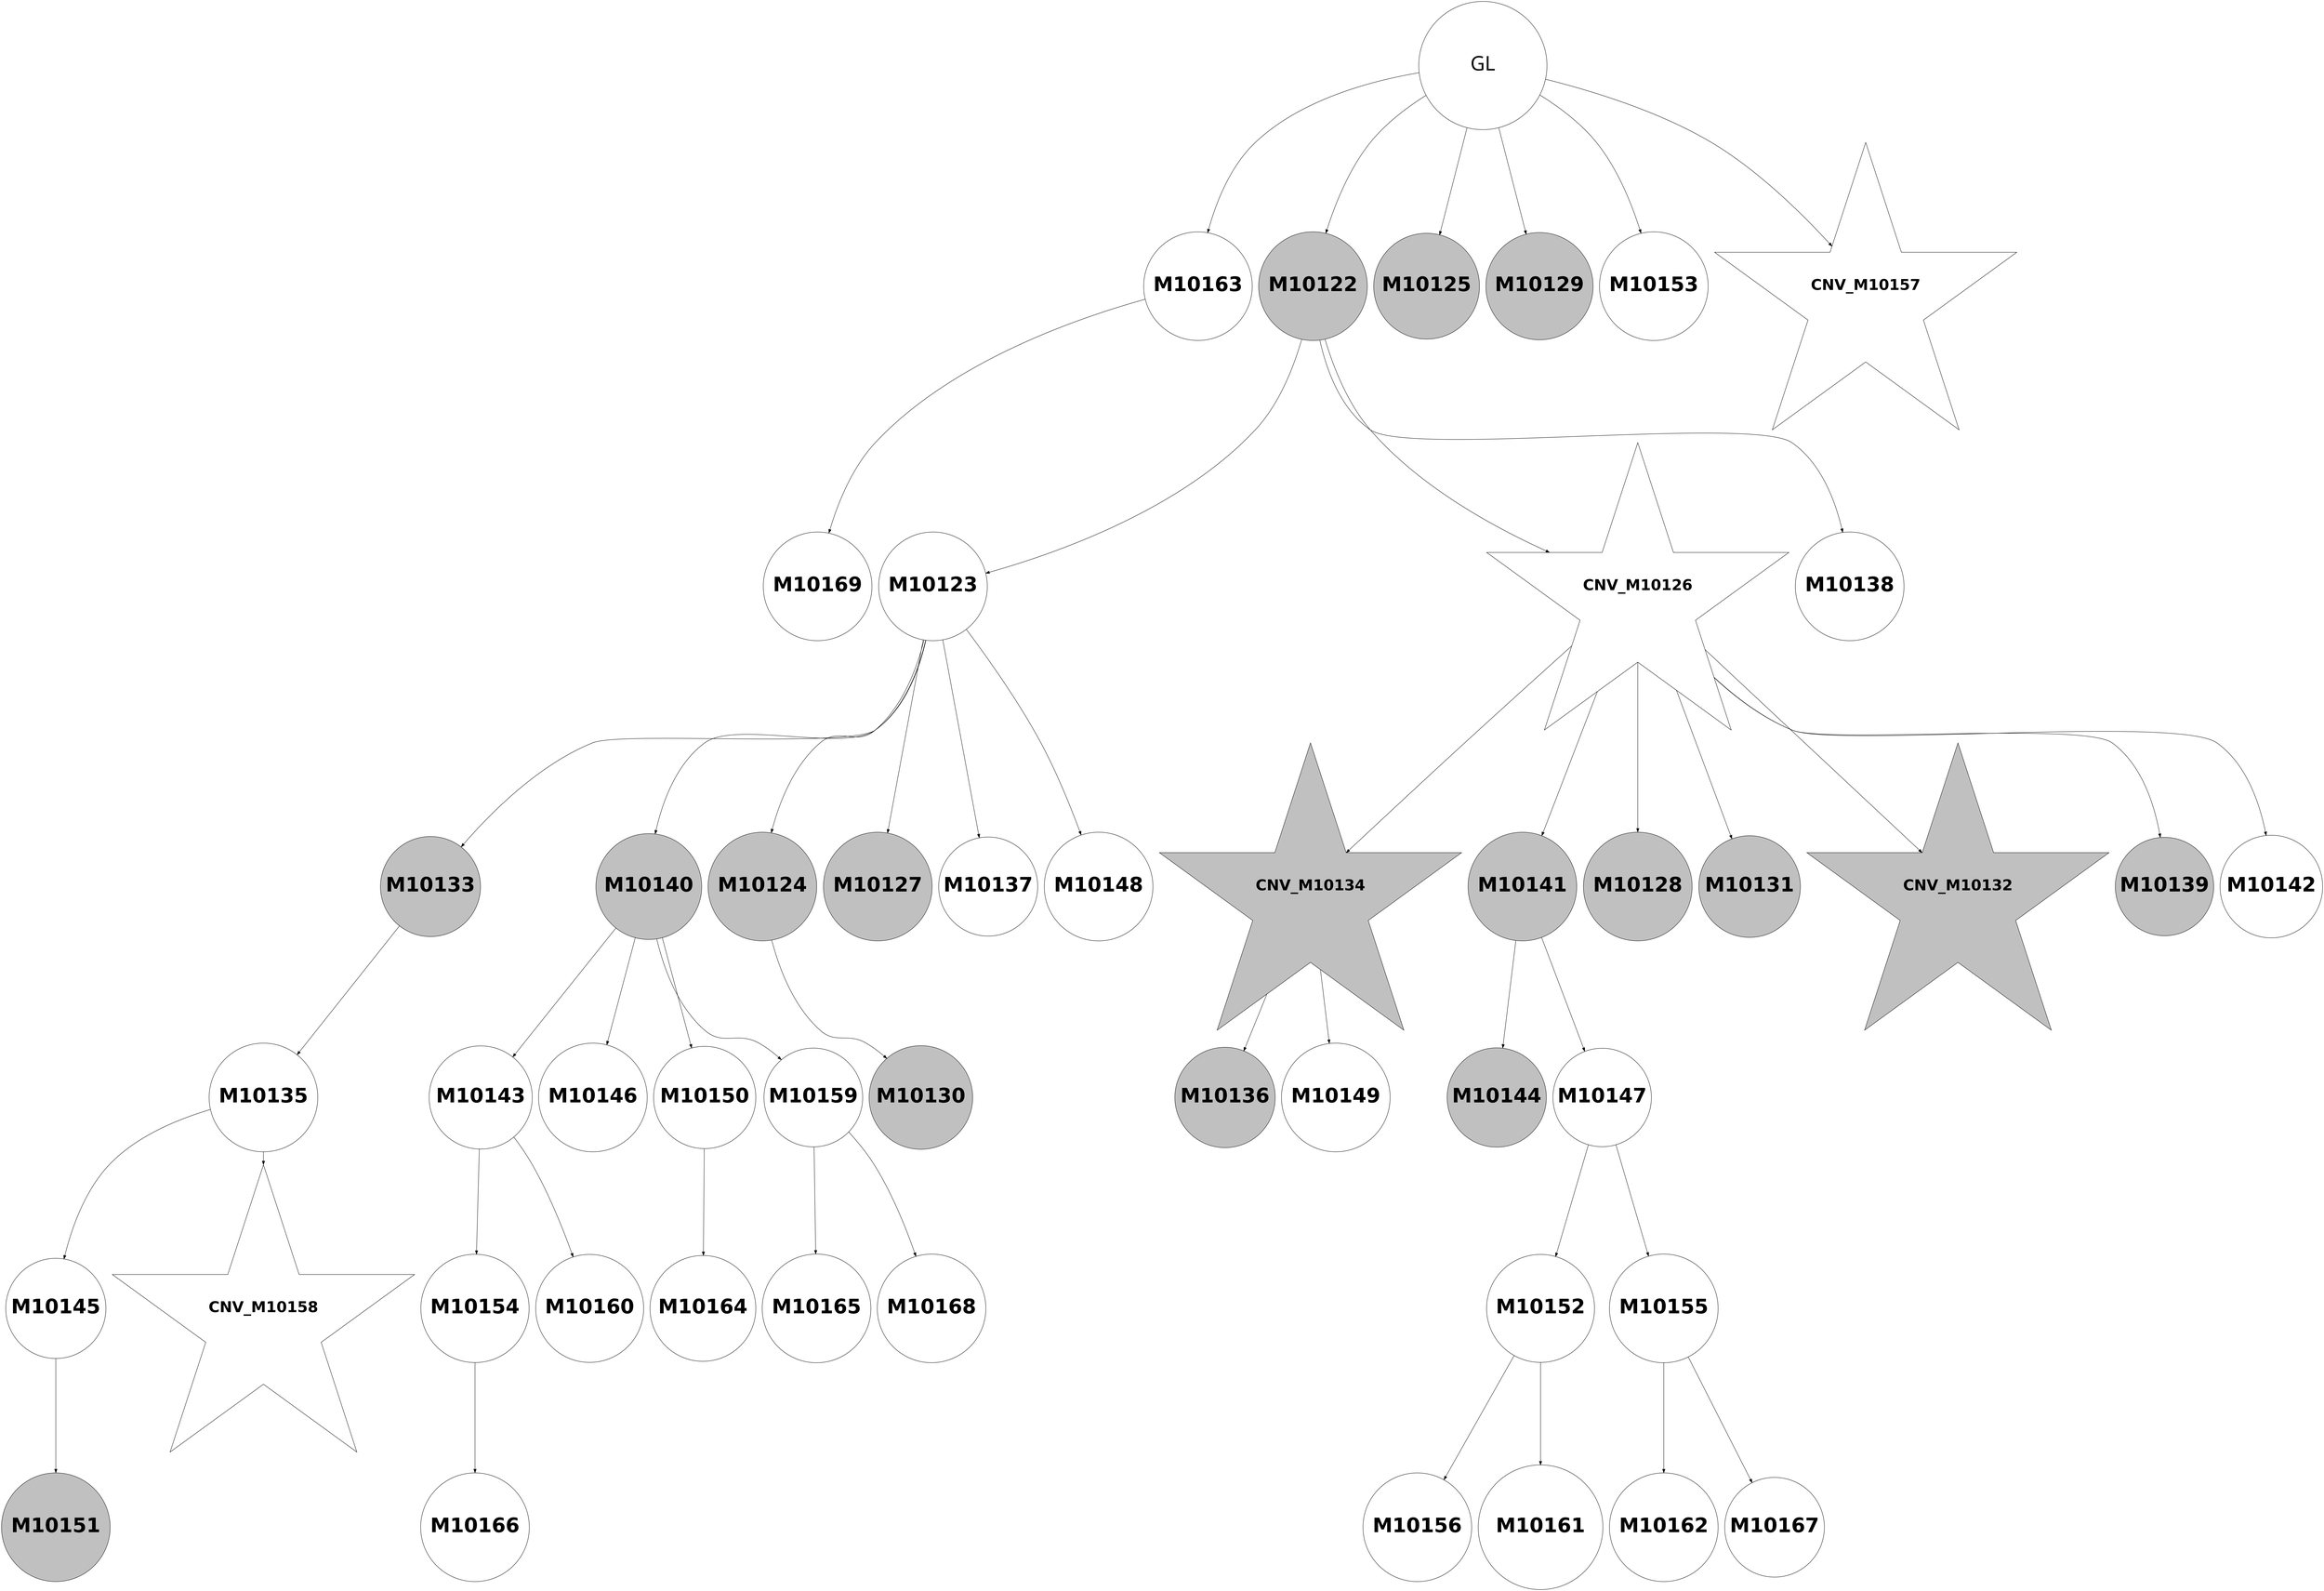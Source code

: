 digraph G { 
10208 -> 10214;
10178 -> 10180;
10179 -> 10181;
10179 -> 10194;
10180 -> 10190;
10180 -> 10203;
10185 -> 10188;
10185 -> 10191;
10185 -> 10195;
10185 -> 10204;
10186 -> 10189;
10186 -> 10192;
10188 -> 10199;
10188 -> 10205;
10190 -> 10196;
10192 -> 10197;
10192 -> 10200;
10195 -> 10209;
10197 -> 10201;
10197 -> 10206;
10166 -> 10167;
10166 -> 10170;
10166 -> 10174;
10166 -> 10198;
10166 -> 10202;
10166 -> 10208;
10167 -> 10168;
10167 -> 10171;
10167 -> 10183;
10199 -> 10211;
10168 -> 10169;
10168 -> 10172;
10168 -> 10178;
10168 -> 10182;
10168 -> 10185;
10168 -> 10193;
10200 -> 10207;
10200 -> 10212;
10169 -> 10175;
10171 -> 10173;
10171 -> 10176;
10171 -> 10177;
10171 -> 10179;
10171 -> 10184;
10171 -> 10186;
10171 -> 10187;
10204 -> 10210;
10204 -> 10213;
10166 [label="GL" fontname="arial-bold" fontsize=56 width=5 height=5];
10167 [shape=circle style=filled fillcolor=grey fontname="helvetica-bold" fontsize=56 label="M10122" width=1.25 height=2 ];
10168 [shape=circle style=filled fillcolor=white fontname="helvetica-bold" fontsize=56 label="M10123" width=1.11 height=2 ];
10169 [shape=circle style=filled fillcolor=grey fontname="helvetica-bold" fontsize=56 label="M10124" width=1.92 height=2 ];
10170 [shape=circle style=filled fillcolor=grey fontname="helvetica-bold" fontsize=56 label="M10125" width=4.12 height=2 ];
10171 [shape=star style=filled fillcolor=white fontname="helvetica-bold" fontsize=42 label="CNV_M10126"];
10172 [shape=circle style=filled fillcolor=grey fontname="helvetica-bold" fontsize=56 label="M10127" width=1.36 height=2 ];
10173 [shape=circle style=filled fillcolor=grey fontname="helvetica-bold" fontsize=56 label="M10128" width=0.47 height=2 ];
10174 [shape=circle style=filled fillcolor=grey fontname="helvetica-bold" fontsize=56 label="M10129" width=4.18 height=2 ];
10175 [shape=circle style=filled fillcolor=grey fontname="helvetica-bold" fontsize=56 label="M10130" width=2.47 height=2 ];
10176 [shape=circle style=filled fillcolor=grey fontname="helvetica-bold" fontsize=56 label="M10131" width=2.73 height=2 ];
10177 [shape=star style=filled fillcolor=grey fontname="helvetica-bold" fontsize=42 label="CNV_M10132"];
10178 [shape=circle style=filled fillcolor=grey fontname="helvetica-bold" fontsize=56 label="M10133" width=3.13 height=2 ];
10179 [shape=star style=filled fillcolor=grey fontname="helvetica-bold" fontsize=42 label="CNV_M10134"];
10180 [shape=circle style=filled fillcolor=white fontname="helvetica-bold" fontsize=56 label="M10135" width=1.76 height=2 ];
10181 [shape=circle style=filled fillcolor=grey fontname="helvetica-bold" fontsize=56 label="M10136" width=3.09 height=2 ];
10182 [shape=circle style=filled fillcolor=white fontname="helvetica-bold" fontsize=56 label="M10137" width=3.42 height=2 ];
10183 [shape=circle style=filled fillcolor=white fontname="helvetica-bold" fontsize=56 label="M10138" width=0.76 height=2 ];
10184 [shape=circle style=filled fillcolor=grey fontname="helvetica-bold" fontsize=56 label="M10139" width=3.72 height=2 ];
10185 [shape=circle style=filled fillcolor=grey fontname="helvetica-bold" fontsize=56 label="M10140" width=4.13 height=2 ];
10186 [shape=circle style=filled fillcolor=grey fontname="helvetica-bold" fontsize=56 label="M10141" width=0.14 height=2 ];
10187 [shape=circle style=filled fillcolor=white fontname="helvetica-bold" fontsize=56 label="M10142" width=4 height=2 ];
10188 [shape=circle style=filled fillcolor=white fontname="helvetica-bold" fontsize=56 label="M10143" width=2.53 height=2 ];
10189 [shape=circle style=filled fillcolor=grey fontname="helvetica-bold" fontsize=56 label="M10144" width=3.37 height=2 ];
10190 [shape=circle style=filled fillcolor=white fontname="helvetica-bold" fontsize=56 label="M10145" width=3.11 height=2 ];
10191 [shape=circle style=filled fillcolor=white fontname="helvetica-bold" fontsize=56 label="M10146" width=0.55 height=2 ];
10192 [shape=circle style=filled fillcolor=white fontname="helvetica-bold" fontsize=56 label="M10147" width=3.71 height=2 ];
10193 [shape=circle style=filled fillcolor=white fontname="helvetica-bold" fontsize=56 label="M10148" width=1.94 height=2 ];
10194 [shape=circle style=filled fillcolor=white fontname="helvetica-bold" fontsize=56 label="M10149" width=1.27 height=2 ];
10195 [shape=circle style=filled fillcolor=white fontname="helvetica-bold" fontsize=56 label="M10150" width=3.99 height=2 ];
10196 [shape=circle style=filled fillcolor=grey fontname="helvetica-bold" fontsize=56 label="M10151" width=0.38 height=2 ];
10197 [shape=circle style=filled fillcolor=white fontname="helvetica-bold" fontsize=56 label="M10152" width=2.05 height=2 ];
10198 [shape=circle style=filled fillcolor=white fontname="helvetica-bold" fontsize=56 label="M10153" width=0.49 height=2 ];
10199 [shape=circle style=filled fillcolor=white fontname="helvetica-bold" fontsize=56 label="M10154" width=4.22 height=2 ];
10200 [shape=circle style=filled fillcolor=white fontname="helvetica-bold" fontsize=56 label="M10155" width=0.95 height=2 ];
10201 [shape=circle style=filled fillcolor=white fontname="helvetica-bold" fontsize=56 label="M10156" width=1.73 height=2 ];
10202 [shape=star style=filled fillcolor=white fontname="helvetica-bold" fontsize=42 label="CNV_M10157"];
10203 [shape=star style=filled fillcolor=white fontname="helvetica-bold" fontsize=42 label="CNV_M10158"];
10204 [shape=circle style=filled fillcolor=white fontname="helvetica-bold" fontsize=56 label="M10159" width=3.56 height=2 ];
10205 [shape=circle style=filled fillcolor=white fontname="helvetica-bold" fontsize=56 label="M10160" width=2.06 height=2 ];
10206 [shape=circle style=filled fillcolor=white fontname="helvetica-bold" fontsize=56 label="M10161" width=4.86 height=2 ];
10207 [shape=circle style=filled fillcolor=white fontname="helvetica-bold" fontsize=56 label="M10162" width=0.56 height=2 ];
10208 [shape=circle style=filled fillcolor=white fontname="helvetica-bold" fontsize=56 label="M10163" width=2.02 height=2 ];
10209 [shape=circle style=filled fillcolor=white fontname="helvetica-bold" fontsize=56 label="M10164" width=4.13 height=2 ];
10210 [shape=circle style=filled fillcolor=white fontname="helvetica-bold" fontsize=56 label="M10165" width=0.46 height=2 ];
10211 [shape=circle style=filled fillcolor=white fontname="helvetica-bold" fontsize=56 label="M10166" width=0.28 height=2 ];
10212 [shape=circle style=filled fillcolor=white fontname="helvetica-bold" fontsize=56 label="M10167" width=3.23 height=2 ];
10213 [shape=circle style=filled fillcolor=white fontname="helvetica-bold" fontsize=56 label="M10168" width=2.01 height=2 ];
10214 [shape=circle style=filled fillcolor=white fontname="helvetica-bold" fontsize=56 label="M10169" width=1.35 height=2 ];
}